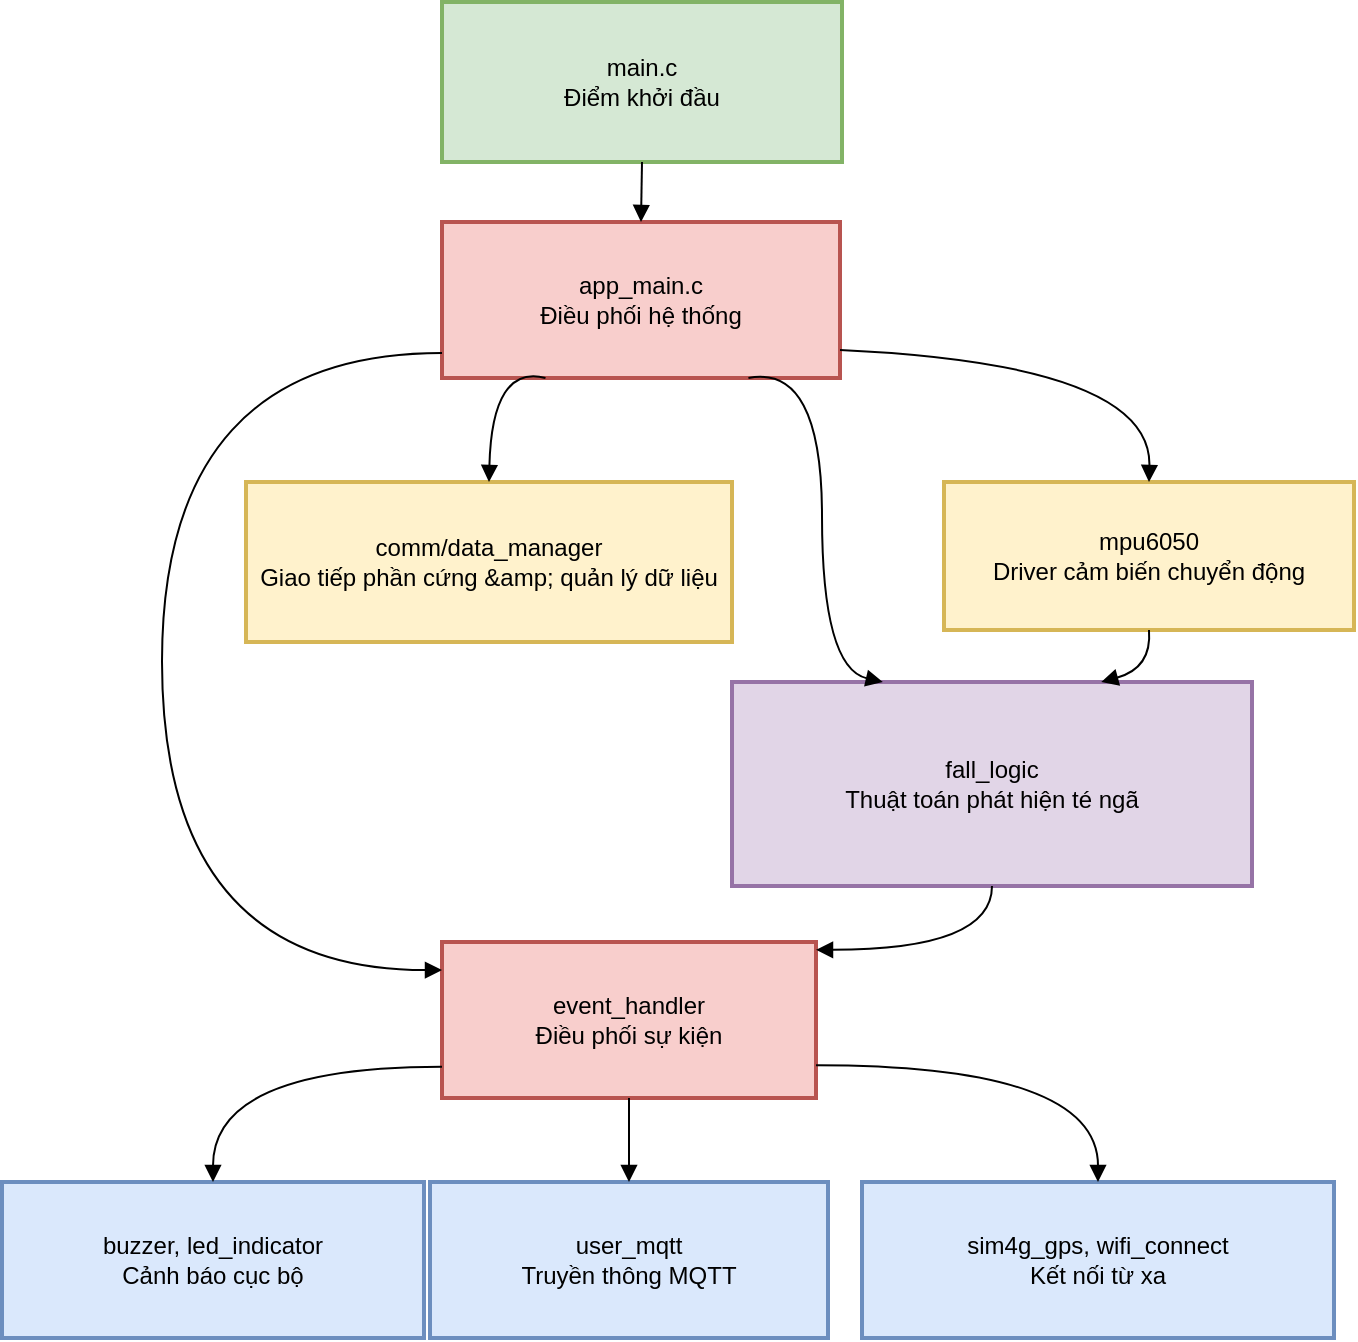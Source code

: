 <mxfile version="28.0.6">
  <diagram name="Page-1" id="ucCdwJJLdZ1m8QXOwsXl">
    <mxGraphModel dx="1026" dy="706" grid="1" gridSize="10" guides="1" tooltips="1" connect="1" arrows="1" fold="1" page="1" pageScale="1" pageWidth="850" pageHeight="1100" math="0" shadow="0">
      <root>
        <mxCell id="0" />
        <mxCell id="1" parent="0" />
        <mxCell id="ntgiKE9KJK6N52KBTaJa-1" value="main.c&#xa;Điểm khởi đầu" style="whiteSpace=wrap;strokeWidth=2;fillColor=#d5e8d4;strokeColor=#82b366;" vertex="1" parent="1">
          <mxGeometry x="280" y="70" width="200" height="80" as="geometry" />
        </mxCell>
        <mxCell id="ntgiKE9KJK6N52KBTaJa-2" value="app_main.c&#xa;Điều phối hệ thống" style="whiteSpace=wrap;strokeWidth=2;fillColor=#f8cecc;strokeColor=#b85450;" vertex="1" parent="1">
          <mxGeometry x="280" y="180" width="199" height="78" as="geometry" />
        </mxCell>
        <mxCell id="ntgiKE9KJK6N52KBTaJa-3" value="mpu6050&#xa;Driver cảm biến chuyển động" style="whiteSpace=wrap;strokeWidth=2;fillColor=#fff2cc;strokeColor=#d6b656;" vertex="1" parent="1">
          <mxGeometry x="531" y="310" width="205" height="74" as="geometry" />
        </mxCell>
        <mxCell id="ntgiKE9KJK6N52KBTaJa-4" value="fall_logic&#xa;Thuật toán phát hiện té ngã" style="whiteSpace=wrap;strokeWidth=2;fillColor=#e1d5e7;strokeColor=#9673a6;" vertex="1" parent="1">
          <mxGeometry x="425" y="410" width="260" height="102" as="geometry" />
        </mxCell>
        <mxCell id="ntgiKE9KJK6N52KBTaJa-5" value="comm/data_manager&#xa;Giao tiếp phần cứng &amp;amp; quản lý dữ liệu" style="whiteSpace=wrap;strokeWidth=2;fillColor=#fff2cc;strokeColor=#d6b656;" vertex="1" parent="1">
          <mxGeometry x="182" y="310" width="243" height="80" as="geometry" />
        </mxCell>
        <mxCell id="ntgiKE9KJK6N52KBTaJa-6" value="event_handler&#xa;Điều phối sự kiện" style="whiteSpace=wrap;strokeWidth=2;fillColor=#f8cecc;strokeColor=#b85450;" vertex="1" parent="1">
          <mxGeometry x="280" y="540" width="187" height="78" as="geometry" />
        </mxCell>
        <mxCell id="ntgiKE9KJK6N52KBTaJa-7" value="buzzer, led_indicator&#xa;Cảnh báo cục bộ" style="whiteSpace=wrap;strokeWidth=2;fillColor=#dae8fc;strokeColor=#6c8ebf;" vertex="1" parent="1">
          <mxGeometry x="60" y="660" width="211" height="78" as="geometry" />
        </mxCell>
        <mxCell id="ntgiKE9KJK6N52KBTaJa-8" value="user_mqtt&#xa;Truyền thông MQTT" style="whiteSpace=wrap;strokeWidth=2;fillColor=#dae8fc;strokeColor=#6c8ebf;" vertex="1" parent="1">
          <mxGeometry x="274" y="660" width="199" height="78" as="geometry" />
        </mxCell>
        <mxCell id="ntgiKE9KJK6N52KBTaJa-9" value="sim4g_gps, wifi_connect&#xa;Kết nối từ xa" style="whiteSpace=wrap;strokeWidth=2;fillColor=#dae8fc;strokeColor=#6c8ebf;" vertex="1" parent="1">
          <mxGeometry x="490" y="660" width="236" height="78" as="geometry" />
        </mxCell>
        <mxCell id="ntgiKE9KJK6N52KBTaJa-10" value="" style="curved=1;startArrow=none;endArrow=block;exitX=0.5;exitY=1;entryX=0.5;entryY=0;rounded=0;" edge="1" parent="1" source="ntgiKE9KJK6N52KBTaJa-1" target="ntgiKE9KJK6N52KBTaJa-2">
          <mxGeometry relative="1" as="geometry">
            <Array as="points" />
          </mxGeometry>
        </mxCell>
        <mxCell id="ntgiKE9KJK6N52KBTaJa-11" value="" style="curved=1;startArrow=none;endArrow=block;exitX=1;exitY=0.82;entryX=0.5;entryY=0;rounded=0;" edge="1" parent="1" source="ntgiKE9KJK6N52KBTaJa-2" target="ntgiKE9KJK6N52KBTaJa-3">
          <mxGeometry relative="1" as="geometry">
            <Array as="points">
              <mxPoint x="635" y="251" />
            </Array>
          </mxGeometry>
        </mxCell>
        <mxCell id="ntgiKE9KJK6N52KBTaJa-12" value="" style="curved=1;startArrow=none;endArrow=block;exitX=0.77;exitY=1;entryX=0.29;entryY=0;rounded=0;" edge="1" parent="1" source="ntgiKE9KJK6N52KBTaJa-2" target="ntgiKE9KJK6N52KBTaJa-4">
          <mxGeometry relative="1" as="geometry">
            <Array as="points">
              <mxPoint x="470" y="251" />
              <mxPoint x="470" y="403" />
            </Array>
          </mxGeometry>
        </mxCell>
        <mxCell id="ntgiKE9KJK6N52KBTaJa-13" value="" style="curved=1;startArrow=none;endArrow=block;exitX=0.26;exitY=1;entryX=0.5;entryY=0;rounded=0;" edge="1" parent="1" source="ntgiKE9KJK6N52KBTaJa-2" target="ntgiKE9KJK6N52KBTaJa-5">
          <mxGeometry relative="1" as="geometry">
            <Array as="points">
              <mxPoint x="305" y="251" />
            </Array>
          </mxGeometry>
        </mxCell>
        <mxCell id="ntgiKE9KJK6N52KBTaJa-14" value="" style="curved=1;startArrow=none;endArrow=block;exitX=0;exitY=0.84;entryX=0;entryY=0.18;rounded=0;edgeStyle=orthogonalEdgeStyle;" edge="1" parent="1" source="ntgiKE9KJK6N52KBTaJa-2" target="ntgiKE9KJK6N52KBTaJa-6">
          <mxGeometry relative="1" as="geometry">
            <Array as="points">
              <mxPoint x="140" y="246" />
              <mxPoint x="140" y="554" />
            </Array>
          </mxGeometry>
        </mxCell>
        <mxCell id="ntgiKE9KJK6N52KBTaJa-15" value="" style="curved=1;startArrow=none;endArrow=block;exitX=0.5;exitY=1;entryX=0.71;entryY=0;rounded=0;" edge="1" parent="1" source="ntgiKE9KJK6N52KBTaJa-3" target="ntgiKE9KJK6N52KBTaJa-4">
          <mxGeometry relative="1" as="geometry">
            <Array as="points">
              <mxPoint x="635" y="403" />
            </Array>
          </mxGeometry>
        </mxCell>
        <mxCell id="ntgiKE9KJK6N52KBTaJa-16" value="" style="curved=1;startArrow=none;endArrow=block;exitX=0.5;exitY=1;entryX=1;entryY=0.05;rounded=0;edgeStyle=orthogonalEdgeStyle;" edge="1" parent="1" source="ntgiKE9KJK6N52KBTaJa-4" target="ntgiKE9KJK6N52KBTaJa-6">
          <mxGeometry relative="1" as="geometry" />
        </mxCell>
        <mxCell id="ntgiKE9KJK6N52KBTaJa-17" value="" style="curved=1;startArrow=none;endArrow=block;exitX=0;exitY=0.8;entryX=0.5;entryY=0;rounded=0;edgeStyle=orthogonalEdgeStyle;" edge="1" parent="1" source="ntgiKE9KJK6N52KBTaJa-6" target="ntgiKE9KJK6N52KBTaJa-7">
          <mxGeometry relative="1" as="geometry" />
        </mxCell>
        <mxCell id="ntgiKE9KJK6N52KBTaJa-18" value="" style="curved=1;startArrow=none;endArrow=block;exitX=0.5;exitY=1;entryX=0.5;entryY=0;rounded=0;" edge="1" parent="1" source="ntgiKE9KJK6N52KBTaJa-6" target="ntgiKE9KJK6N52KBTaJa-8">
          <mxGeometry relative="1" as="geometry">
            <Array as="points" />
          </mxGeometry>
        </mxCell>
        <mxCell id="ntgiKE9KJK6N52KBTaJa-19" value="" style="curved=1;startArrow=none;endArrow=block;exitX=1;exitY=0.79;entryX=0.5;entryY=0;rounded=0;edgeStyle=orthogonalEdgeStyle;" edge="1" parent="1" source="ntgiKE9KJK6N52KBTaJa-6" target="ntgiKE9KJK6N52KBTaJa-9">
          <mxGeometry relative="1" as="geometry" />
        </mxCell>
      </root>
    </mxGraphModel>
  </diagram>
</mxfile>
